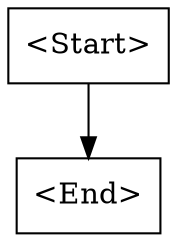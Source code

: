 digraph G {
    N0 [label = "<Start>" shape = box]
    N1 [label = "<End>" shape = box]
    N0 -> N1 [label = ""]
}
